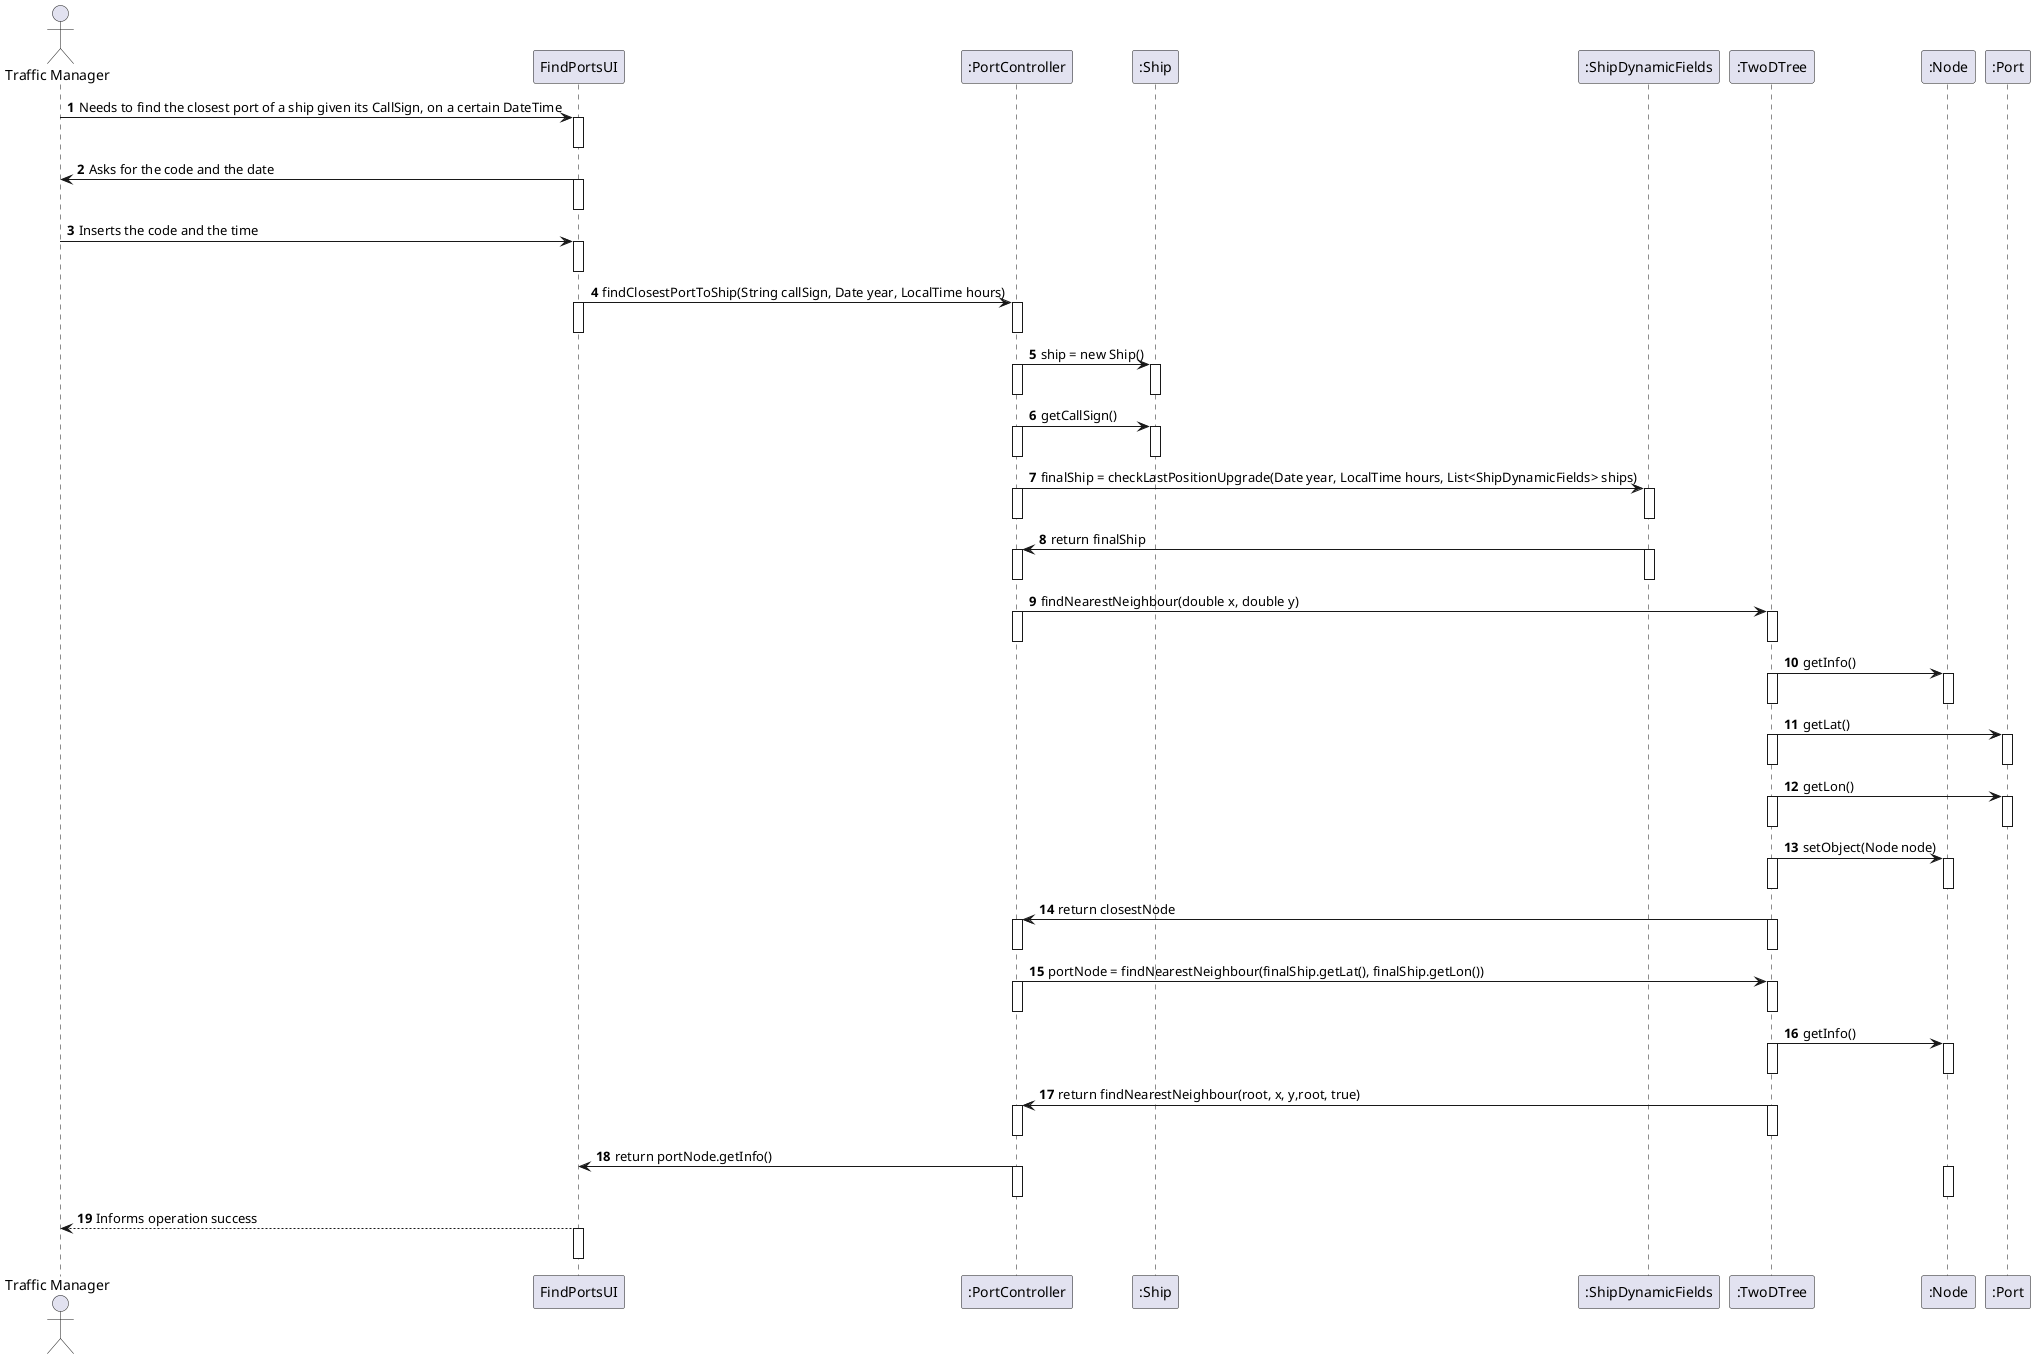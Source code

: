 @startuml
@startuml
autonumber
'hide footbox
actor "Traffic Manager" as TRAFFICMANAGER

participant "FindPortsUI" as UI
participant ":PortController" as CTRL
participant ":Ship" as ship
participant ":ShipDynamicFields" as sdf
participant ":TwoDTree" as 2tree
participant ":Node" as node
participant ":Port" as port

TRAFFICMANAGER -> UI : Needs to find the closest port of a ship given its CallSign, on a certain DateTime
activate UI
deactivate UI
UI -> TRAFFICMANAGER: Asks for the code and the date
activate UI
deactivate UI

TRAFFICMANAGER -> UI : Inserts the code and the time
activate UI
deactivate UI

UI -> CTRL : findClosestPortToShip(String callSign, Date year, LocalTime hours)
activate UI
deactivate UI
activate CTRL
deactivate CTRL

CTRL -> ship : ship = new Ship()
activate CTRL
deactivate CTRL
activate ship
deactivate ship

CTRL ->  ship : getCallSign()
activate CTRL
deactivate CTRL
activate ship
deactivate ship

CTRL ->  sdf : finalShip = checkLastPositionUpgrade(Date year, LocalTime hours, List<ShipDynamicFields> ships)
activate CTRL
deactivate CTRL
activate sdf
deactivate sdf



sdf -> CTRL : return finalShip
activate sdf
deactivate sdf
activate CTRL
deactivate CTRL

CTRL -> 2tree : findNearestNeighbour(double x, double y)
activate CTRL
deactivate CTRL
activate 2tree
deactivate 2tree

2tree -> node : getInfo()
activate 2tree
deactivate 2tree
activate node
deactivate node

2tree -> port : getLat()
activate 2tree
deactivate 2tree
activate port
deactivate port

2tree -> port : getLon()
activate 2tree
deactivate 2tree
activate port
deactivate port

2tree -> node : setObject(Node node)
activate 2tree
deactivate 2tree
activate node
deactivate node

2tree -> CTRL: return closestNode
activate 2tree
deactivate 2tree
activate CTRL
deactivate CTRL


CTRL -> 2tree : portNode = findNearestNeighbour(finalShip.getLat(), finalShip.getLon())
activate CTRL
deactivate CTRL
activate 2tree
deactivate 2tree

2tree -> node : getInfo()
activate 2tree
deactivate 2tree
activate node
deactivate node

2tree -> CTRL : return findNearestNeighbour(root, x, y,root, true)
activate 2tree
deactivate 2tree
activate CTRL
deactivate CTRL


CTRL -> UI : return portNode.getInfo()
activate node
deactivate node
activate CTRL
deactivate CTRL

UI --> TRAFFICMANAGER : Informs operation success
activate UI
deactivate UI


@enduml